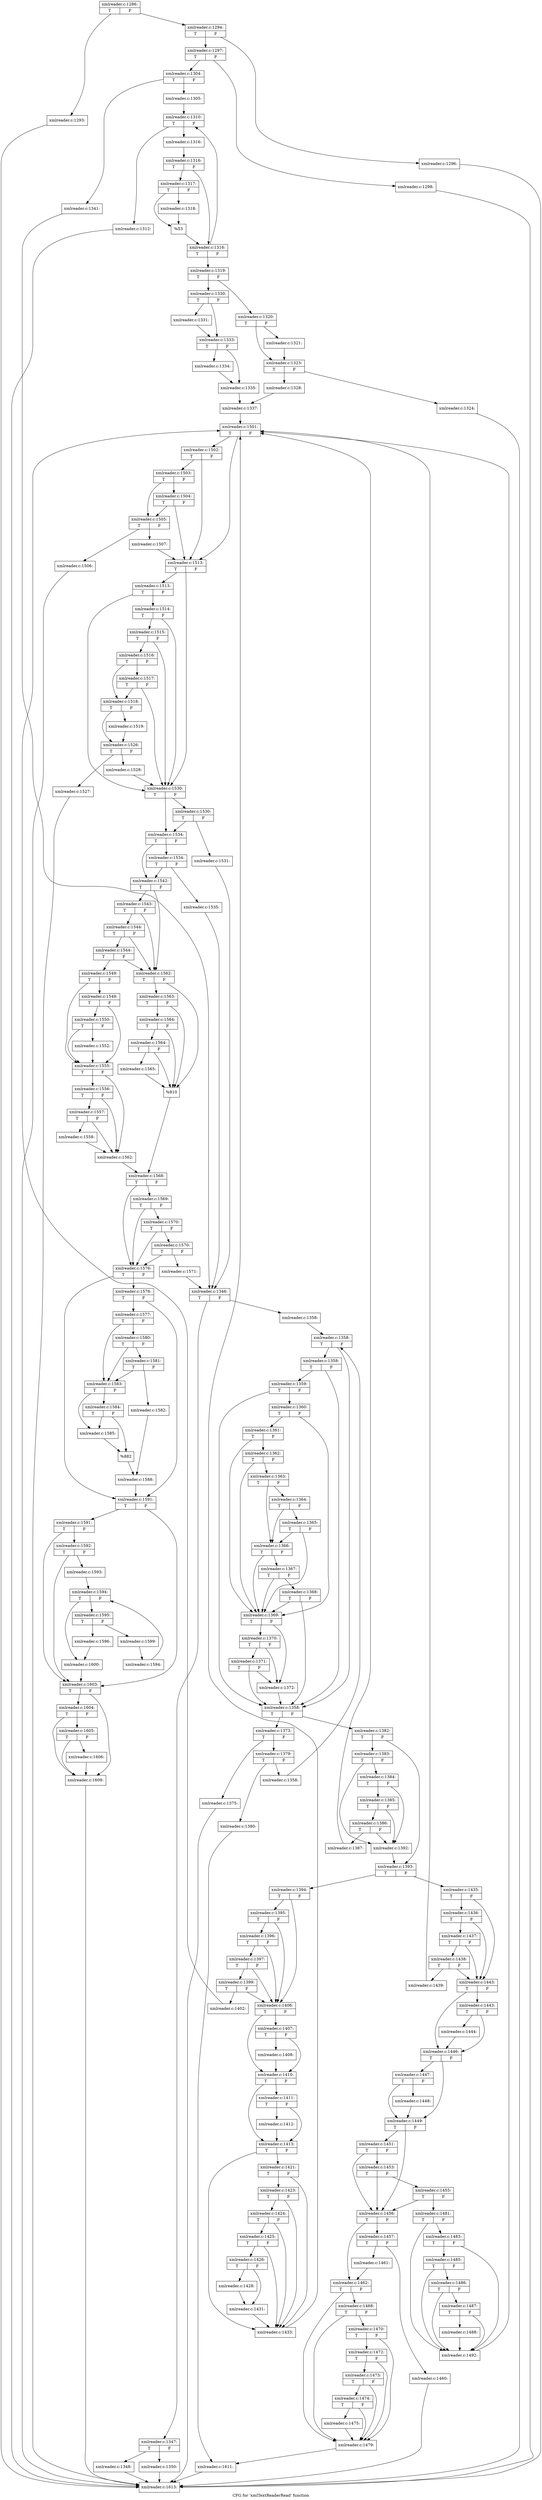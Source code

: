 digraph "CFG for 'xmlTextReaderRead' function" {
	label="CFG for 'xmlTextReaderRead' function";

	Node0x4648c20 [shape=record,label="{xmlreader.c:1286:|{<s0>T|<s1>F}}"];
	Node0x4648c20 -> Node0x4685da0;
	Node0x4648c20 -> Node0x4685df0;
	Node0x4685da0 [shape=record,label="{xmlreader.c:1293:}"];
	Node0x4685da0 -> Node0x464a780;
	Node0x4685df0 [shape=record,label="{xmlreader.c:1294:|{<s0>T|<s1>F}}"];
	Node0x4685df0 -> Node0x46865d0;
	Node0x4685df0 -> Node0x4686620;
	Node0x46865d0 [shape=record,label="{xmlreader.c:1296:}"];
	Node0x46865d0 -> Node0x464a780;
	Node0x4686620 [shape=record,label="{xmlreader.c:1297:|{<s0>T|<s1>F}}"];
	Node0x4686620 -> Node0x46872d0;
	Node0x4686620 -> Node0x4687600;
	Node0x46872d0 [shape=record,label="{xmlreader.c:1298:}"];
	Node0x46872d0 -> Node0x464a780;
	Node0x4687600 [shape=record,label="{xmlreader.c:1304:|{<s0>T|<s1>F}}"];
	Node0x4687600 -> Node0x4686d90;
	Node0x4687600 -> Node0x4686e40;
	Node0x4686d90 [shape=record,label="{xmlreader.c:1305:}"];
	Node0x4686d90 -> Node0x4688030;
	Node0x4688030 [shape=record,label="{xmlreader.c:1310:|{<s0>T|<s1>F}}"];
	Node0x4688030 -> Node0x4689930;
	Node0x4688030 -> Node0x4689980;
	Node0x4689930 [shape=record,label="{xmlreader.c:1312:}"];
	Node0x4689930 -> Node0x464a780;
	Node0x4689980 [shape=record,label="{xmlreader.c:1316:}"];
	Node0x4689980 -> Node0x4687fe0;
	Node0x4687fe0 [shape=record,label="{xmlreader.c:1316:|{<s0>T|<s1>F}}"];
	Node0x4687fe0 -> Node0x468a530;
	Node0x4687fe0 -> Node0x468a4e0;
	Node0x468a530 [shape=record,label="{xmlreader.c:1317:|{<s0>T|<s1>F}}"];
	Node0x468a530 -> Node0x4687a80;
	Node0x468a530 -> Node0x4687a30;
	Node0x4687a80 [shape=record,label="{xmlreader.c:1318:}"];
	Node0x4687a80 -> Node0x4687a30;
	Node0x4687a30 [shape=record,label="{%53}"];
	Node0x4687a30 -> Node0x468a4e0;
	Node0x468a4e0 [shape=record,label="{xmlreader.c:1316:|{<s0>T|<s1>F}}"];
	Node0x468a4e0 -> Node0x4688030;
	Node0x468a4e0 -> Node0x4687f90;
	Node0x4687f90 [shape=record,label="{xmlreader.c:1319:|{<s0>T|<s1>F}}"];
	Node0x4687f90 -> Node0x468b950;
	Node0x4687f90 -> Node0x468b9f0;
	Node0x468b950 [shape=record,label="{xmlreader.c:1320:|{<s0>T|<s1>F}}"];
	Node0x468b950 -> Node0x4667700;
	Node0x468b950 -> Node0x4667750;
	Node0x4667700 [shape=record,label="{xmlreader.c:1321:}"];
	Node0x4667700 -> Node0x4667750;
	Node0x4667750 [shape=record,label="{xmlreader.c:1323:|{<s0>T|<s1>F}}"];
	Node0x4667750 -> Node0x468ce20;
	Node0x4667750 -> Node0x468ce70;
	Node0x468ce20 [shape=record,label="{xmlreader.c:1324:}"];
	Node0x468ce20 -> Node0x464a780;
	Node0x468ce70 [shape=record,label="{xmlreader.c:1328:}"];
	Node0x468ce70 -> Node0x468b9a0;
	Node0x468b9f0 [shape=record,label="{xmlreader.c:1330:|{<s0>T|<s1>F}}"];
	Node0x468b9f0 -> Node0x468dd20;
	Node0x468b9f0 -> Node0x468dd70;
	Node0x468dd20 [shape=record,label="{xmlreader.c:1331:}"];
	Node0x468dd20 -> Node0x468dd70;
	Node0x468dd70 [shape=record,label="{xmlreader.c:1333:|{<s0>T|<s1>F}}"];
	Node0x468dd70 -> Node0x468ea50;
	Node0x468dd70 -> Node0x468eaa0;
	Node0x468ea50 [shape=record,label="{xmlreader.c:1334:}"];
	Node0x468ea50 -> Node0x468eaa0;
	Node0x468eaa0 [shape=record,label="{xmlreader.c:1335:}"];
	Node0x468eaa0 -> Node0x468b9a0;
	Node0x468b9a0 [shape=record,label="{xmlreader.c:1337:}"];
	Node0x468b9a0 -> Node0x4690f30;
	Node0x4686e40 [shape=record,label="{xmlreader.c:1341:}"];
	Node0x4686e40 -> Node0x46919c0;
	Node0x46919c0 [shape=record,label="{xmlreader.c:1346:|{<s0>T|<s1>F}}"];
	Node0x46919c0 -> Node0x4691b10;
	Node0x46919c0 -> Node0x4691b60;
	Node0x4691b10 [shape=record,label="{xmlreader.c:1347:|{<s0>T|<s1>F}}"];
	Node0x4691b10 -> Node0x4692050;
	Node0x4691b10 -> Node0x46920f0;
	Node0x4692050 [shape=record,label="{xmlreader.c:1348:}"];
	Node0x4692050 -> Node0x464a780;
	Node0x46920f0 [shape=record,label="{xmlreader.c:1350:}"];
	Node0x46920f0 -> Node0x464a780;
	Node0x4691b60 [shape=record,label="{xmlreader.c:1358:}"];
	Node0x4691b60 -> Node0x46920a0;
	Node0x46920a0 [shape=record,label="{xmlreader.c:1358:|{<s0>T|<s1>F}}"];
	Node0x46920a0 -> Node0x4692c80;
	Node0x46920a0 -> Node0x4692a60;
	Node0x4692c80 [shape=record,label="{xmlreader.c:1358:|{<s0>T|<s1>F}}"];
	Node0x4692c80 -> Node0x4692c00;
	Node0x4692c80 -> Node0x4692a60;
	Node0x4692c00 [shape=record,label="{xmlreader.c:1359:|{<s0>T|<s1>F}}"];
	Node0x4692c00 -> Node0x4692b80;
	Node0x4692c00 -> Node0x4692a60;
	Node0x4692b80 [shape=record,label="{xmlreader.c:1360:|{<s0>T|<s1>F}}"];
	Node0x4692b80 -> Node0x4692b00;
	Node0x4692b80 -> Node0x4693b30;
	Node0x4693b30 [shape=record,label="{xmlreader.c:1361:|{<s0>T|<s1>F}}"];
	Node0x4693b30 -> Node0x4692b00;
	Node0x4693b30 -> Node0x4693ab0;
	Node0x4693ab0 [shape=record,label="{xmlreader.c:1362:|{<s0>T|<s1>F}}"];
	Node0x4693ab0 -> Node0x4692b00;
	Node0x4693ab0 -> Node0x4693a30;
	Node0x4693a30 [shape=record,label="{xmlreader.c:1363:|{<s0>T|<s1>F}}"];
	Node0x4693a30 -> Node0x46946f0;
	Node0x4693a30 -> Node0x46939b0;
	Node0x46946f0 [shape=record,label="{xmlreader.c:1364:|{<s0>T|<s1>F}}"];
	Node0x46946f0 -> Node0x4694670;
	Node0x46946f0 -> Node0x46939b0;
	Node0x4694670 [shape=record,label="{xmlreader.c:1365:|{<s0>T|<s1>F}}"];
	Node0x4694670 -> Node0x4692b00;
	Node0x4694670 -> Node0x46939b0;
	Node0x46939b0 [shape=record,label="{xmlreader.c:1366:|{<s0>T|<s1>F}}"];
	Node0x46939b0 -> Node0x4692b00;
	Node0x46939b0 -> Node0x4693930;
	Node0x4693930 [shape=record,label="{xmlreader.c:1367:|{<s0>T|<s1>F}}"];
	Node0x4693930 -> Node0x4692b00;
	Node0x4693930 -> Node0x46938b0;
	Node0x46938b0 [shape=record,label="{xmlreader.c:1368:|{<s0>T|<s1>F}}"];
	Node0x46938b0 -> Node0x4692b00;
	Node0x46938b0 -> Node0x4692a60;
	Node0x4692b00 [shape=record,label="{xmlreader.c:1369:|{<s0>T|<s1>F}}"];
	Node0x4692b00 -> Node0x4692ab0;
	Node0x4692b00 -> Node0x46964d0;
	Node0x46964d0 [shape=record,label="{xmlreader.c:1370:|{<s0>T|<s1>F}}"];
	Node0x46964d0 -> Node0x4692ab0;
	Node0x46964d0 -> Node0x4696450;
	Node0x4696450 [shape=record,label="{xmlreader.c:1371:|{<s0>T|<s1>F}}"];
	Node0x4696450 -> Node0x4692ab0;
	Node0x4696450 -> Node0x4692a60;
	Node0x4692ab0 [shape=record,label="{xmlreader.c:1372:}"];
	Node0x4692ab0 -> Node0x4692a60;
	Node0x4692a60 [shape=record,label="{xmlreader.c:1358:|{<s0>T|<s1>F}}"];
	Node0x4692a60 -> Node0x46976c0;
	Node0x4692a60 -> Node0x46929e0;
	Node0x46976c0 [shape=record,label="{xmlreader.c:1373:|{<s0>T|<s1>F}}"];
	Node0x46976c0 -> Node0x46980c0;
	Node0x46976c0 -> Node0x4698110;
	Node0x46980c0 [shape=record,label="{xmlreader.c:1375:}"];
	Node0x46980c0 -> Node0x464a780;
	Node0x4698110 [shape=record,label="{xmlreader.c:1379:|{<s0>T|<s1>F}}"];
	Node0x4698110 -> Node0x4698b20;
	Node0x4698110 -> Node0x4698b70;
	Node0x4698b20 [shape=record,label="{xmlreader.c:1380:}"];
	Node0x4698b20 -> Node0x4699030;
	Node0x4698b70 [shape=record,label="{xmlreader.c:1358:}"];
	Node0x4698b70 -> Node0x46920a0;
	Node0x46929e0 [shape=record,label="{xmlreader.c:1382:|{<s0>T|<s1>F}}"];
	Node0x46929e0 -> Node0x468f450;
	Node0x46929e0 -> Node0x468f4a0;
	Node0x468f450 [shape=record,label="{xmlreader.c:1383:|{<s0>T|<s1>F}}"];
	Node0x468f450 -> Node0x468fa00;
	Node0x468f450 -> Node0x468f8b0;
	Node0x468fa00 [shape=record,label="{xmlreader.c:1384:|{<s0>T|<s1>F}}"];
	Node0x468fa00 -> Node0x468f980;
	Node0x468fa00 -> Node0x468f8b0;
	Node0x468f980 [shape=record,label="{xmlreader.c:1385:|{<s0>T|<s1>F}}"];
	Node0x468f980 -> Node0x468f900;
	Node0x468f980 -> Node0x468f8b0;
	Node0x468f900 [shape=record,label="{xmlreader.c:1386:|{<s0>T|<s1>F}}"];
	Node0x468f900 -> Node0x468f860;
	Node0x468f900 -> Node0x468f8b0;
	Node0x468f860 [shape=record,label="{xmlreader.c:1387:}"];
	Node0x468f860 -> Node0x4690f30;
	Node0x468f8b0 [shape=record,label="{xmlreader.c:1392:}"];
	Node0x468f8b0 -> Node0x468f4a0;
	Node0x468f4a0 [shape=record,label="{xmlreader.c:1393:|{<s0>T|<s1>F}}"];
	Node0x468f4a0 -> Node0x469c650;
	Node0x468f4a0 -> Node0x469c6a0;
	Node0x469c650 [shape=record,label="{xmlreader.c:1394:|{<s0>T|<s1>F}}"];
	Node0x469c650 -> Node0x469cee0;
	Node0x469c650 -> Node0x469cd10;
	Node0x469cee0 [shape=record,label="{xmlreader.c:1395:|{<s0>T|<s1>F}}"];
	Node0x469cee0 -> Node0x469ce60;
	Node0x469cee0 -> Node0x469cd10;
	Node0x469ce60 [shape=record,label="{xmlreader.c:1396:|{<s0>T|<s1>F}}"];
	Node0x469ce60 -> Node0x469cde0;
	Node0x469ce60 -> Node0x469cd10;
	Node0x469cde0 [shape=record,label="{xmlreader.c:1397:|{<s0>T|<s1>F}}"];
	Node0x469cde0 -> Node0x469cd60;
	Node0x469cde0 -> Node0x469cd10;
	Node0x469cd60 [shape=record,label="{xmlreader.c:1399:|{<s0>T|<s1>F}}"];
	Node0x469cd60 -> Node0x469ccc0;
	Node0x469cd60 -> Node0x469cd10;
	Node0x469ccc0 [shape=record,label="{xmlreader.c:1402:}"];
	Node0x469ccc0 -> Node0x4690f30;
	Node0x469cd10 [shape=record,label="{xmlreader.c:1406:|{<s0>T|<s1>F}}"];
	Node0x469cd10 -> Node0x469e880;
	Node0x469cd10 -> Node0x469e830;
	Node0x469e880 [shape=record,label="{xmlreader.c:1407:|{<s0>T|<s1>F}}"];
	Node0x469e880 -> Node0x469e7e0;
	Node0x469e880 -> Node0x469e830;
	Node0x469e7e0 [shape=record,label="{xmlreader.c:1408:}"];
	Node0x469e7e0 -> Node0x469e830;
	Node0x469e830 [shape=record,label="{xmlreader.c:1410:|{<s0>T|<s1>F}}"];
	Node0x469e830 -> Node0x469fd30;
	Node0x469e830 -> Node0x469fce0;
	Node0x469fd30 [shape=record,label="{xmlreader.c:1411:|{<s0>T|<s1>F}}"];
	Node0x469fd30 -> Node0x469fc90;
	Node0x469fd30 -> Node0x469fce0;
	Node0x469fc90 [shape=record,label="{xmlreader.c:1412:}"];
	Node0x469fc90 -> Node0x469fce0;
	Node0x469fce0 [shape=record,label="{xmlreader.c:1413:|{<s0>T|<s1>F}}"];
	Node0x469fce0 -> Node0x46a10c0;
	Node0x469fce0 -> Node0x46a0ef0;
	Node0x46a10c0 [shape=record,label="{xmlreader.c:1421:|{<s0>T|<s1>F}}"];
	Node0x46a10c0 -> Node0x46a1040;
	Node0x46a10c0 -> Node0x46a0ef0;
	Node0x46a1040 [shape=record,label="{xmlreader.c:1423:|{<s0>T|<s1>F}}"];
	Node0x46a1040 -> Node0x46a0fc0;
	Node0x46a1040 -> Node0x46a0ef0;
	Node0x46a0fc0 [shape=record,label="{xmlreader.c:1424:|{<s0>T|<s1>F}}"];
	Node0x46a0fc0 -> Node0x46a0f40;
	Node0x46a0fc0 -> Node0x46a0ef0;
	Node0x46a0f40 [shape=record,label="{xmlreader.c:1425:|{<s0>T|<s1>F}}"];
	Node0x46a0f40 -> Node0x46a0ea0;
	Node0x46a0f40 -> Node0x46a0ef0;
	Node0x46a0ea0 [shape=record,label="{xmlreader.c:1426:|{<s0>T|<s1>F}}"];
	Node0x46a0ea0 -> Node0x46a2b90;
	Node0x46a0ea0 -> Node0x46a2be0;
	Node0x46a2b90 [shape=record,label="{xmlreader.c:1428:}"];
	Node0x46a2b90 -> Node0x46a2be0;
	Node0x46a2be0 [shape=record,label="{xmlreader.c:1431:}"];
	Node0x46a2be0 -> Node0x46a0ef0;
	Node0x46a0ef0 [shape=record,label="{xmlreader.c:1433:}"];
	Node0x46a0ef0 -> Node0x4690f30;
	Node0x469c6a0 [shape=record,label="{xmlreader.c:1435:|{<s0>T|<s1>F}}"];
	Node0x469c6a0 -> Node0x46a3e70;
	Node0x469c6a0 -> Node0x46a3650;
	Node0x46a3e70 [shape=record,label="{xmlreader.c:1436:|{<s0>T|<s1>F}}"];
	Node0x46a3e70 -> Node0x46a3e20;
	Node0x46a3e70 -> Node0x46a3650;
	Node0x46a3e20 [shape=record,label="{xmlreader.c:1437:|{<s0>T|<s1>F}}"];
	Node0x46a3e20 -> Node0x46a3dd0;
	Node0x46a3e20 -> Node0x46a3650;
	Node0x46a3dd0 [shape=record,label="{xmlreader.c:1438:|{<s0>T|<s1>F}}"];
	Node0x46a3dd0 -> Node0x469f980;
	Node0x46a3dd0 -> Node0x46a3650;
	Node0x469f980 [shape=record,label="{xmlreader.c:1439:}"];
	Node0x469f980 -> Node0x4690f30;
	Node0x46a3650 [shape=record,label="{xmlreader.c:1443:|{<s0>T|<s1>F}}"];
	Node0x46a3650 -> Node0x46a3790;
	Node0x46a3650 -> Node0x46a3740;
	Node0x46a3790 [shape=record,label="{xmlreader.c:1443:|{<s0>T|<s1>F}}"];
	Node0x46a3790 -> Node0x469f4f0;
	Node0x46a3790 -> Node0x46a3740;
	Node0x469f4f0 [shape=record,label="{xmlreader.c:1444:}"];
	Node0x469f4f0 -> Node0x46a3740;
	Node0x46a3740 [shape=record,label="{xmlreader.c:1446:|{<s0>T|<s1>F}}"];
	Node0x46a3740 -> Node0x46a5cf0;
	Node0x46a3740 -> Node0x46a5ca0;
	Node0x46a5cf0 [shape=record,label="{xmlreader.c:1447:|{<s0>T|<s1>F}}"];
	Node0x46a5cf0 -> Node0x46a5c50;
	Node0x46a5cf0 -> Node0x46a5ca0;
	Node0x46a5c50 [shape=record,label="{xmlreader.c:1448:}"];
	Node0x46a5c50 -> Node0x46a5ca0;
	Node0x46a5ca0 [shape=record,label="{xmlreader.c:1449:|{<s0>T|<s1>F}}"];
	Node0x46a5ca0 -> Node0x46a6f30;
	Node0x46a5ca0 -> Node0x46a70d0;
	Node0x46a70d0 [shape=record,label="{xmlreader.c:1451:|{<s0>T|<s1>F}}"];
	Node0x46a70d0 -> Node0x46a6f30;
	Node0x46a70d0 -> Node0x46a7050;
	Node0x46a7050 [shape=record,label="{xmlreader.c:1453:|{<s0>T|<s1>F}}"];
	Node0x46a7050 -> Node0x46a6f30;
	Node0x46a7050 -> Node0x46a6fd0;
	Node0x46a6fd0 [shape=record,label="{xmlreader.c:1455:|{<s0>T|<s1>F}}"];
	Node0x46a6fd0 -> Node0x46a6f30;
	Node0x46a6fd0 -> Node0x46a6f80;
	Node0x46a6f30 [shape=record,label="{xmlreader.c:1456:|{<s0>T|<s1>F}}"];
	Node0x46a6f30 -> Node0x46a8350;
	Node0x46a6f30 -> Node0x46a83a0;
	Node0x46a8350 [shape=record,label="{xmlreader.c:1457:|{<s0>T|<s1>F}}"];
	Node0x46a8350 -> Node0x46aa180;
	Node0x46a8350 -> Node0x46aa1d0;
	Node0x46aa180 [shape=record,label="{xmlreader.c:1460:}"];
	Node0x46aa180 -> Node0x464a780;
	Node0x46aa1d0 [shape=record,label="{xmlreader.c:1461:}"];
	Node0x46aa1d0 -> Node0x46a83a0;
	Node0x46a83a0 [shape=record,label="{xmlreader.c:1462:|{<s0>T|<s1>F}}"];
	Node0x46a83a0 -> Node0x46aaed0;
	Node0x46a83a0 -> Node0x46aac80;
	Node0x46aaed0 [shape=record,label="{xmlreader.c:1468:|{<s0>T|<s1>F}}"];
	Node0x46aaed0 -> Node0x46aae50;
	Node0x46aaed0 -> Node0x46aac80;
	Node0x46aae50 [shape=record,label="{xmlreader.c:1470:|{<s0>T|<s1>F}}"];
	Node0x46aae50 -> Node0x46aadd0;
	Node0x46aae50 -> Node0x46aac80;
	Node0x46aadd0 [shape=record,label="{xmlreader.c:1472:|{<s0>T|<s1>F}}"];
	Node0x46aadd0 -> Node0x46aad50;
	Node0x46aadd0 -> Node0x46aac80;
	Node0x46aad50 [shape=record,label="{xmlreader.c:1473:|{<s0>T|<s1>F}}"];
	Node0x46aad50 -> Node0x46aacd0;
	Node0x46aad50 -> Node0x46aac80;
	Node0x46aacd0 [shape=record,label="{xmlreader.c:1474:|{<s0>T|<s1>F}}"];
	Node0x46aacd0 -> Node0x46aac30;
	Node0x46aacd0 -> Node0x46aac80;
	Node0x46aac30 [shape=record,label="{xmlreader.c:1475:}"];
	Node0x46aac30 -> Node0x46aac80;
	Node0x46aac80 [shape=record,label="{xmlreader.c:1479:}"];
	Node0x46aac80 -> Node0x4699030;
	Node0x46a6f80 [shape=record,label="{xmlreader.c:1481:|{<s0>T|<s1>F}}"];
	Node0x46a6f80 -> Node0x4699770;
	Node0x46a6f80 -> Node0x46995a0;
	Node0x4699770 [shape=record,label="{xmlreader.c:1483:|{<s0>T|<s1>F}}"];
	Node0x4699770 -> Node0x46996f0;
	Node0x4699770 -> Node0x46995a0;
	Node0x46996f0 [shape=record,label="{xmlreader.c:1485:|{<s0>T|<s1>F}}"];
	Node0x46996f0 -> Node0x4699670;
	Node0x46996f0 -> Node0x46995a0;
	Node0x4699670 [shape=record,label="{xmlreader.c:1486:|{<s0>T|<s1>F}}"];
	Node0x4699670 -> Node0x46995f0;
	Node0x4699670 -> Node0x46995a0;
	Node0x46995f0 [shape=record,label="{xmlreader.c:1487:|{<s0>T|<s1>F}}"];
	Node0x46995f0 -> Node0x4699550;
	Node0x46995f0 -> Node0x46995a0;
	Node0x4699550 [shape=record,label="{xmlreader.c:1488:}"];
	Node0x4699550 -> Node0x46995a0;
	Node0x46995a0 [shape=record,label="{xmlreader.c:1492:}"];
	Node0x46995a0 -> Node0x4690f30;
	Node0x4690f30 [shape=record,label="{xmlreader.c:1501:|{<s0>T|<s1>F}}"];
	Node0x4690f30 -> Node0x46b1370;
	Node0x4690f30 -> Node0x46b12a0;
	Node0x46b1370 [shape=record,label="{xmlreader.c:1502:|{<s0>T|<s1>F}}"];
	Node0x46b1370 -> Node0x46b12f0;
	Node0x46b1370 -> Node0x46b12a0;
	Node0x46b12f0 [shape=record,label="{xmlreader.c:1503:|{<s0>T|<s1>F}}"];
	Node0x46b12f0 -> Node0x46b1250;
	Node0x46b12f0 -> Node0x46b1c10;
	Node0x46b1c10 [shape=record,label="{xmlreader.c:1504:|{<s0>T|<s1>F}}"];
	Node0x46b1c10 -> Node0x46b1250;
	Node0x46b1c10 -> Node0x46b12a0;
	Node0x46b1250 [shape=record,label="{xmlreader.c:1505:|{<s0>T|<s1>F}}"];
	Node0x46b1250 -> Node0x46b2630;
	Node0x46b1250 -> Node0x46b2680;
	Node0x46b2630 [shape=record,label="{xmlreader.c:1506:}"];
	Node0x46b2630 -> Node0x464a780;
	Node0x46b2680 [shape=record,label="{xmlreader.c:1507:}"];
	Node0x46b2680 -> Node0x46b12a0;
	Node0x46b12a0 [shape=record,label="{xmlreader.c:1513:|{<s0>T|<s1>F}}"];
	Node0x46b12a0 -> Node0x46b35f0;
	Node0x46b12a0 -> Node0x46b32e0;
	Node0x46b35f0 [shape=record,label="{xmlreader.c:1513:|{<s0>T|<s1>F}}"];
	Node0x46b35f0 -> Node0x46b35a0;
	Node0x46b35f0 -> Node0x46b32e0;
	Node0x46b35a0 [shape=record,label="{xmlreader.c:1514:|{<s0>T|<s1>F}}"];
	Node0x46b35a0 -> Node0x46b3550;
	Node0x46b35a0 -> Node0x46b32e0;
	Node0x46b3550 [shape=record,label="{xmlreader.c:1515:|{<s0>T|<s1>F}}"];
	Node0x46b3550 -> Node0x46b3500;
	Node0x46b3550 -> Node0x46b32e0;
	Node0x46b3500 [shape=record,label="{xmlreader.c:1516:|{<s0>T|<s1>F}}"];
	Node0x46b3500 -> Node0x46b2fb0;
	Node0x46b3500 -> Node0x46b4560;
	Node0x46b4560 [shape=record,label="{xmlreader.c:1517:|{<s0>T|<s1>F}}"];
	Node0x46b4560 -> Node0x46b2fb0;
	Node0x46b4560 -> Node0x46b32e0;
	Node0x46b2fb0 [shape=record,label="{xmlreader.c:1518:|{<s0>T|<s1>F}}"];
	Node0x46b2fb0 -> Node0x46b4ca0;
	Node0x46b2fb0 -> Node0x4648010;
	Node0x46b4ca0 [shape=record,label="{xmlreader.c:1519:}"];
	Node0x46b4ca0 -> Node0x4648010;
	Node0x4648010 [shape=record,label="{xmlreader.c:1526:|{<s0>T|<s1>F}}"];
	Node0x4648010 -> Node0x46604d0;
	Node0x4648010 -> Node0x4660520;
	Node0x46604d0 [shape=record,label="{xmlreader.c:1527:}"];
	Node0x46604d0 -> Node0x464a780;
	Node0x4660520 [shape=record,label="{xmlreader.c:1528:}"];
	Node0x4660520 -> Node0x46b32e0;
	Node0x46b32e0 [shape=record,label="{xmlreader.c:1530:|{<s0>T|<s1>F}}"];
	Node0x46b32e0 -> Node0x46ba3a0;
	Node0x46b32e0 -> Node0x46ba350;
	Node0x46ba3a0 [shape=record,label="{xmlreader.c:1530:|{<s0>T|<s1>F}}"];
	Node0x46ba3a0 -> Node0x46b9d70;
	Node0x46ba3a0 -> Node0x46ba350;
	Node0x46b9d70 [shape=record,label="{xmlreader.c:1531:}"];
	Node0x46b9d70 -> Node0x46919c0;
	Node0x46ba350 [shape=record,label="{xmlreader.c:1534:|{<s0>T|<s1>F}}"];
	Node0x46ba350 -> Node0x46baf70;
	Node0x46ba350 -> Node0x46baf20;
	Node0x46baf70 [shape=record,label="{xmlreader.c:1534:|{<s0>T|<s1>F}}"];
	Node0x46baf70 -> Node0x46baed0;
	Node0x46baf70 -> Node0x46baf20;
	Node0x46baed0 [shape=record,label="{xmlreader.c:1535:}"];
	Node0x46baed0 -> Node0x46919c0;
	Node0x46baf20 [shape=record,label="{xmlreader.c:1542:|{<s0>T|<s1>F}}"];
	Node0x46baf20 -> Node0x46bbe40;
	Node0x46baf20 -> Node0x46bbcf0;
	Node0x46bbe40 [shape=record,label="{xmlreader.c:1543:|{<s0>T|<s1>F}}"];
	Node0x46bbe40 -> Node0x46bbdc0;
	Node0x46bbe40 -> Node0x46bbcf0;
	Node0x46bbdc0 [shape=record,label="{xmlreader.c:1544:|{<s0>T|<s1>F}}"];
	Node0x46bbdc0 -> Node0x46bbd40;
	Node0x46bbdc0 -> Node0x46bbcf0;
	Node0x46bbd40 [shape=record,label="{xmlreader.c:1544:|{<s0>T|<s1>F}}"];
	Node0x46bbd40 -> Node0x46bbc50;
	Node0x46bbd40 -> Node0x46bbcf0;
	Node0x46bbc50 [shape=record,label="{xmlreader.c:1549:|{<s0>T|<s1>F}}"];
	Node0x46bbc50 -> Node0x46bcff0;
	Node0x46bbc50 -> Node0x46bcf20;
	Node0x46bcff0 [shape=record,label="{xmlreader.c:1549:|{<s0>T|<s1>F}}"];
	Node0x46bcff0 -> Node0x46bcf70;
	Node0x46bcff0 -> Node0x46bcf20;
	Node0x46bcf70 [shape=record,label="{xmlreader.c:1550:|{<s0>T|<s1>F}}"];
	Node0x46bcf70 -> Node0x46bced0;
	Node0x46bcf70 -> Node0x46bcf20;
	Node0x46bced0 [shape=record,label="{xmlreader.c:1552:}"];
	Node0x46bced0 -> Node0x46bcf20;
	Node0x46bcf20 [shape=record,label="{xmlreader.c:1555:|{<s0>T|<s1>F}}"];
	Node0x46bcf20 -> Node0x46bef30;
	Node0x46bcf20 -> Node0x46bee60;
	Node0x46bef30 [shape=record,label="{xmlreader.c:1556:|{<s0>T|<s1>F}}"];
	Node0x46bef30 -> Node0x46beeb0;
	Node0x46bef30 -> Node0x46bee60;
	Node0x46beeb0 [shape=record,label="{xmlreader.c:1557:|{<s0>T|<s1>F}}"];
	Node0x46beeb0 -> Node0x46bee10;
	Node0x46beeb0 -> Node0x46bee60;
	Node0x46bee10 [shape=record,label="{xmlreader.c:1558:}"];
	Node0x46bee10 -> Node0x46bee60;
	Node0x46bee60 [shape=record,label="{xmlreader.c:1562:}"];
	Node0x46bee60 -> Node0x46bbca0;
	Node0x46bbcf0 [shape=record,label="{xmlreader.c:1562:|{<s0>T|<s1>F}}"];
	Node0x46bbcf0 -> Node0x46c1060;
	Node0x46bbcf0 -> Node0x46c05d0;
	Node0x46c1060 [shape=record,label="{xmlreader.c:1563:|{<s0>T|<s1>F}}"];
	Node0x46c1060 -> Node0x46c0fe0;
	Node0x46c1060 -> Node0x46c05d0;
	Node0x46c0fe0 [shape=record,label="{xmlreader.c:1564:|{<s0>T|<s1>F}}"];
	Node0x46c0fe0 -> Node0x46c0f90;
	Node0x46c0fe0 -> Node0x46c05d0;
	Node0x46c0f90 [shape=record,label="{xmlreader.c:1564:|{<s0>T|<s1>F}}"];
	Node0x46c0f90 -> Node0x45f4710;
	Node0x46c0f90 -> Node0x46c05d0;
	Node0x45f4710 [shape=record,label="{xmlreader.c:1565:}"];
	Node0x45f4710 -> Node0x46c05d0;
	Node0x46c05d0 [shape=record,label="{%810}"];
	Node0x46c05d0 -> Node0x46bbca0;
	Node0x46bbca0 [shape=record,label="{xmlreader.c:1568:|{<s0>T|<s1>F}}"];
	Node0x46bbca0 -> Node0x46c2790;
	Node0x46bbca0 -> Node0x46c26a0;
	Node0x46c2790 [shape=record,label="{xmlreader.c:1569:|{<s0>T|<s1>F}}"];
	Node0x46c2790 -> Node0x46c2740;
	Node0x46c2790 -> Node0x46c26a0;
	Node0x46c2740 [shape=record,label="{xmlreader.c:1570:|{<s0>T|<s1>F}}"];
	Node0x46c2740 -> Node0x46c26f0;
	Node0x46c2740 -> Node0x46c26a0;
	Node0x46c26f0 [shape=record,label="{xmlreader.c:1570:|{<s0>T|<s1>F}}"];
	Node0x46c26f0 -> Node0x46c2260;
	Node0x46c26f0 -> Node0x46c26a0;
	Node0x46c2260 [shape=record,label="{xmlreader.c:1571:}"];
	Node0x46c2260 -> Node0x46919c0;
	Node0x46c26a0 [shape=record,label="{xmlreader.c:1576:|{<s0>T|<s1>F}}"];
	Node0x46c26a0 -> Node0x46c4280;
	Node0x46c26a0 -> Node0x46c4230;
	Node0x46c4280 [shape=record,label="{xmlreader.c:1576:|{<s0>T|<s1>F}}"];
	Node0x46c4280 -> Node0x46c3bc0;
	Node0x46c4280 -> Node0x46c4230;
	Node0x46c3bc0 [shape=record,label="{xmlreader.c:1577:|{<s0>T|<s1>F}}"];
	Node0x46c3bc0 -> Node0x46c4ea0;
	Node0x46c3bc0 -> Node0x46c4e50;
	Node0x46c4ea0 [shape=record,label="{xmlreader.c:1580:|{<s0>T|<s1>F}}"];
	Node0x46c4ea0 -> Node0x46c52b0;
	Node0x46c4ea0 -> Node0x46c4e50;
	Node0x46c52b0 [shape=record,label="{xmlreader.c:1581:|{<s0>T|<s1>F}}"];
	Node0x46c52b0 -> Node0x46c4db0;
	Node0x46c52b0 -> Node0x46c4e50;
	Node0x46c4db0 [shape=record,label="{xmlreader.c:1582:}"];
	Node0x46c4db0 -> Node0x46c4e00;
	Node0x46c4e50 [shape=record,label="{xmlreader.c:1583:|{<s0>T|<s1>F}}"];
	Node0x46c4e50 -> Node0x46c5d50;
	Node0x46c4e50 -> Node0x46c60d0;
	Node0x46c60d0 [shape=record,label="{xmlreader.c:1584:|{<s0>T|<s1>F}}"];
	Node0x46c60d0 -> Node0x46c5d50;
	Node0x46c60d0 -> Node0x46c6080;
	Node0x46c5d50 [shape=record,label="{xmlreader.c:1585:}"];
	Node0x46c5d50 -> Node0x46c6080;
	Node0x46c6080 [shape=record,label="{%882}"];
	Node0x46c6080 -> Node0x46c4e00;
	Node0x46c4e00 [shape=record,label="{xmlreader.c:1588:}"];
	Node0x46c4e00 -> Node0x46c4230;
	Node0x46c4230 [shape=record,label="{xmlreader.c:1591:|{<s0>T|<s1>F}}"];
	Node0x46c4230 -> Node0x46c7340;
	Node0x46c4230 -> Node0x46c6c80;
	Node0x46c7340 [shape=record,label="{xmlreader.c:1591:|{<s0>T|<s1>F}}"];
	Node0x46c7340 -> Node0x46c72f0;
	Node0x46c7340 -> Node0x46c6c80;
	Node0x46c72f0 [shape=record,label="{xmlreader.c:1592:|{<s0>T|<s1>F}}"];
	Node0x46c72f0 -> Node0x46c6a10;
	Node0x46c72f0 -> Node0x46c6c80;
	Node0x46c6a10 [shape=record,label="{xmlreader.c:1593:}"];
	Node0x46c6a10 -> Node0x46c81b0;
	Node0x46c81b0 [shape=record,label="{xmlreader.c:1594:|{<s0>T|<s1>F}}"];
	Node0x46c81b0 -> Node0x46c83b0;
	Node0x46c81b0 -> Node0x46c8050;
	Node0x46c83b0 [shape=record,label="{xmlreader.c:1595:|{<s0>T|<s1>F}}"];
	Node0x46c83b0 -> Node0x46c8800;
	Node0x46c83b0 -> Node0x46c8850;
	Node0x46c8800 [shape=record,label="{xmlreader.c:1596:}"];
	Node0x46c8800 -> Node0x46c8050;
	Node0x46c8850 [shape=record,label="{xmlreader.c:1599:}"];
	Node0x46c8850 -> Node0x46c8360;
	Node0x46c8360 [shape=record,label="{xmlreader.c:1594:}"];
	Node0x46c8360 -> Node0x46c81b0;
	Node0x46c8050 [shape=record,label="{xmlreader.c:1600:}"];
	Node0x46c8050 -> Node0x46c6c80;
	Node0x46c6c80 [shape=record,label="{xmlreader.c:1603:|{<s0>T|<s1>F}}"];
	Node0x46c6c80 -> Node0x46c9c80;
	Node0x46c6c80 -> Node0x46c9110;
	Node0x46c9c80 [shape=record,label="{xmlreader.c:1604:|{<s0>T|<s1>F}}"];
	Node0x46c9c80 -> Node0x46c9c30;
	Node0x46c9c80 -> Node0x46c9110;
	Node0x46c9c30 [shape=record,label="{xmlreader.c:1605:|{<s0>T|<s1>F}}"];
	Node0x46c9c30 -> Node0x46c8de0;
	Node0x46c9c30 -> Node0x46c9110;
	Node0x46c8de0 [shape=record,label="{xmlreader.c:1606:}"];
	Node0x46c8de0 -> Node0x46c9110;
	Node0x46c9110 [shape=record,label="{xmlreader.c:1609:}"];
	Node0x46c9110 -> Node0x464a780;
	Node0x4699030 [shape=record,label="{xmlreader.c:1611:}"];
	Node0x4699030 -> Node0x464a780;
	Node0x464a780 [shape=record,label="{xmlreader.c:1613:}"];
}
